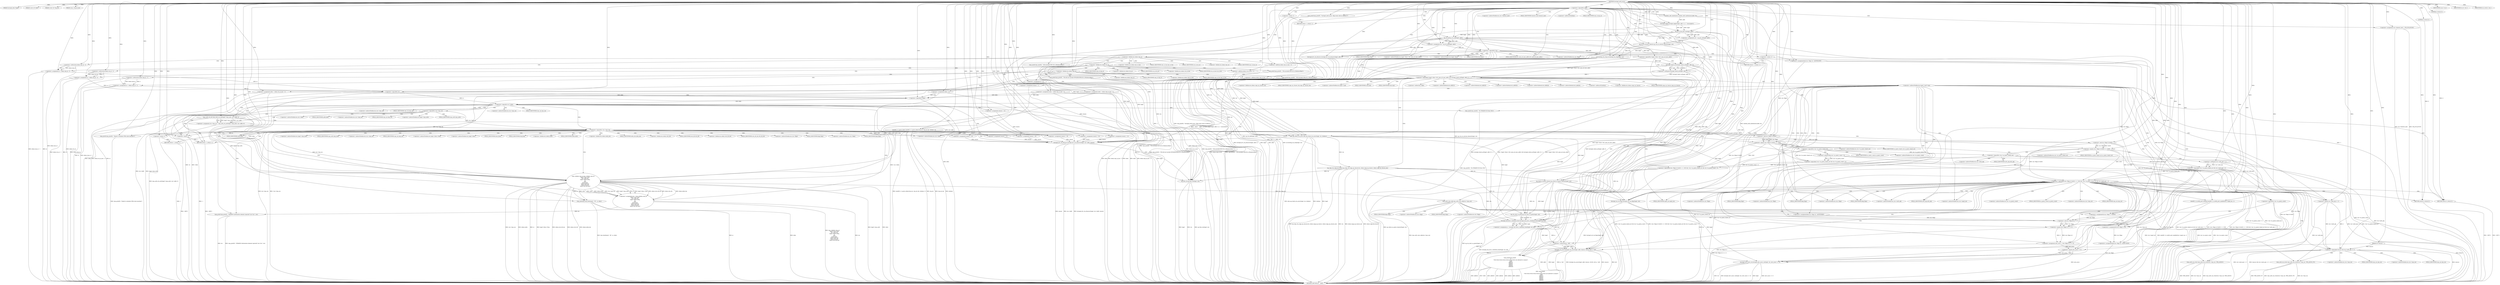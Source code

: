 digraph hostapd_notif_assoc {  
"1000110" [label = "(METHOD,hostapd_notif_assoc)" ]
"1000597" [label = "(METHOD_RETURN,int __cdecl)" ]
"1000111" [label = "(PARAM,hostapd_data *hapd)" ]
"1000112" [label = "(PARAM,const u8 *addr)" ]
"1000113" [label = "(PARAM,const u8 *req_ies)" ]
"1000114" [label = "(PARAM,size_t req_ies_len)" ]
"1000115" [label = "(PARAM,int reassoc)" ]
"1000127" [label = "(<operator>.logicalNot,!addr)" ]
"1000130" [label = "(wpa_printf,wpa_printf(2, \"hostapd_notif_assoc: Skip event with no address\"))" ]
"1000133" [label = "(RETURN,return -1;,return -1;)" ]
"1000134" [label = "(<operator>.minus,-1)" ]
"1000136" [label = "(random_add_randomness,random_add_randomness(addr, 6u))" ]
"1000139" [label = "(hostapd_logger,hostapd_logger(hapd, addr, 1u, 2, \"associated\"))" ]
"1000145" [label = "(ieee802_11_parse_elems,ieee802_11_parse_elems(req_ies, req_ies_len, &elems, 0))" ]
"1000156" [label = "(<operator>.assignment,ie = elems.wps_ie - 2)" ]
"1000158" [label = "(<operator>.subtraction,elems.wps_ie - 2)" ]
"1000163" [label = "(<operator>.assignment,ielen = elems.wps_ie_len + 2)" ]
"1000165" [label = "(<operator>.addition,elems.wps_ie_len + 2)" ]
"1000170" [label = "(wpa_printf,wpa_printf(2, \"STA included WPS IE in (Re)AssocReq\"))" ]
"1000179" [label = "(<operator>.assignment,ie = elems.rsn_ie - 2)" ]
"1000181" [label = "(<operator>.subtraction,elems.rsn_ie - 2)" ]
"1000186" [label = "(<operator>.assignment,ielen = elems.rsn_ie_len + 2)" ]
"1000188" [label = "(<operator>.addition,elems.rsn_ie_len + 2)" ]
"1000193" [label = "(wpa_printf,wpa_printf(2, \"STA included RSN IE in (Re)AssocReq\"))" ]
"1000202" [label = "(<operator>.assignment,ie = elems.wpa_ie - 2)" ]
"1000204" [label = "(<operator>.subtraction,elems.wpa_ie - 2)" ]
"1000209" [label = "(<operator>.assignment,ielen = elems.wpa_ie_len + 2)" ]
"1000211" [label = "(<operator>.addition,elems.wpa_ie_len + 2)" ]
"1000216" [label = "(wpa_printf,wpa_printf(2, \"STA included WPA IE in (Re)AssocReq\"))" ]
"1000221" [label = "(<operator>.assignment,ie = 0)" ]
"1000224" [label = "(<operator>.assignment,ielen = 0)" ]
"1000227" [label = "(wpa_printf,wpa_printf(2, \"STA did not include WPS/RSN/WPA IE in (Re)AssocReq\"))" ]
"1000230" [label = "(<operator>.assignment,sta = ap_get_sta(hapd, addr))" ]
"1000232" [label = "(ap_get_sta,ap_get_sta(hapd, addr))" ]
"1000236" [label = "(IDENTIFIER,sta,if ( sta ))" ]
"1000238" [label = "(ap_sta_no_session_timeout,ap_sta_no_session_timeout(hapd, sta))" ]
"1000241" [label = "(accounting_sta_stop,accounting_sta_stop(hapd, sta))" ]
"1000244" [label = "(<operator>.assignment,sta->timeout_next = STA_NULLFUNC)" ]
"1000251" [label = "(<operator>.assignment,sta = ap_sta_add(hapd, addr))" ]
"1000253" [label = "(ap_sta_add,ap_sta_add(hapd, addr))" ]
"1000257" [label = "(<operator>.logicalNot,!sta)" ]
"1000260" [label = "(hostapd_drv_sta_disassoc,hostapd_drv_sta_disassoc(hapd, addr, 5))" ]
"1000264" [label = "(RETURN,return -1;,return -1;)" ]
"1000265" [label = "(<operator>.minus,-1)" ]
"1000267" [label = "(<operators>.assignmentAnd,sta->flags &= 0xFFFECFFF)" ]
"1000273" [label = "(<operator>.logicalAnd,!hapd->iface->drv_max_acl_mac_addrs && hostapd_check_acl(hapd, addr, 0) != 1)" ]
"1000274" [label = "(<operator>.logicalNot,!hapd->iface->drv_max_acl_mac_addrs)" ]
"1000280" [label = "(<operator>.notEquals,hostapd_check_acl(hapd, addr, 0) != 1)" ]
"1000281" [label = "(hostapd_check_acl,hostapd_check_acl(hapd, addr, 0))" ]
"1000287" [label = "(wpa_printf,wpa_printf(\n      3,\n      \"STA %02x:%02x:%02x:%02x:%02x:%02x not allowed to connect\",\n      *addr,\n      addr[1],\n      addr[2],\n      addr[3],\n      addr[4],\n      addr[5]))" ]
"1000307" [label = "(<operator>.assignment,reason = 1)" ]
"1000311" [label = "(hostapd_drv_sta_disassoc,hostapd_drv_sta_disassoc(hapd, sta->addr, reason))" ]
"1000317" [label = "(ap_free_sta,ap_free_sta(hapd, sta))" ]
"1000320" [label = "(RETURN,return -1;,return -1;)" ]
"1000321" [label = "(<operator>.minus,-1)" ]
"1000323" [label = "(mbo_ap_check_sta_assoc,mbo_ap_check_sta_assoc(hapd, sta, &elems))" ]
"1000328" [label = "(ap_copy_sta_supp_op_classes,ap_copy_sta_supp_op_classes(sta, elems.supp_op_classes, elems.supp_op_classes_len))" ]
"1000344" [label = "(<operator>.logicalOr,!ie || !ielen)" ]
"1000345" [label = "(<operator>.logicalNot,!ie)" ]
"1000347" [label = "(<operator>.logicalNot,!ielen)" ]
"1000350" [label = "(wpa_printf,wpa_printf(2, \"No WPA/RSN IE from STA\"))" ]
"1000353" [label = "(<operator>.assignment,reason = 13)" ]
"1000358" [label = "(<operator>.logicalNot,!sta->wpa_sm)" ]
"1000362" [label = "(<operator>.assignment,sta->wpa_sm = wpa_auth_sta_init(hapd->wpa_auth, sta->addr, 0))" ]
"1000366" [label = "(wpa_auth_sta_init,wpa_auth_sta_init(hapd->wpa_auth, sta->addr, 0))" ]
"1000375" [label = "(<operator>.logicalNot,!sta->wpa_sm)" ]
"1000380" [label = "(wpa_printf,wpa_printf(5, \"Failed to initialize WPA state machine\"))" ]
"1000383" [label = "(RETURN,return -1;,return -1;)" ]
"1000384" [label = "(<operator>.minus,-1)" ]
"1000386" [label = "(<operator>.assignment,res = wpa_validate_wpa_ie(\n            hapd->wpa_auth,\n            sta->wpa_sm,\n            hapd->iface->freq,\n            ie,\n            ielen,\n            elems.mdie,\n            elems.mdie_len,\n            elems.owe_dh,\n            elems.owe_dh_len))" ]
"1000388" [label = "(wpa_validate_wpa_ie,wpa_validate_wpa_ie(\n            hapd->wpa_auth,\n            sta->wpa_sm,\n            hapd->iface->freq,\n            ie,\n            ielen,\n            elems.mdie,\n            elems.mdie_len,\n            elems.owe_dh,\n            elems.owe_dh_len))" ]
"1000415" [label = "(IDENTIFIER,res,if ( res ))" ]
"1000417" [label = "(wpa_printf,wpa_printf(2, \"WPA/RSN information element rejected? (res %u)\", res))" ]
"1000421" [label = "(wpa_hexdump,wpa_hexdump(2, \"IE\", ie, ielen))" ]
"1000427" [label = "(IDENTIFIER,res,switch ( res ))" ]
"1000430" [label = "(<operator>.assignment,reason = 18)" ]
"1000435" [label = "(<operator>.assignment,reason = 19)" ]
"1000440" [label = "(<operator>.assignment,reason = 20)" ]
"1000445" [label = "(<operator>.assignment,reason = 13)" ]
"1000450" [label = "(<operator>.assignment,reason = 24)" ]
"1000455" [label = "(<operator>.assignment,reason = 13)" ]
"1000461" [label = "(<operator>.logicalAnd,(sta->flags & 0x402) == 1026 && !sta->sa_query_timed_out && sta->sa_query_count > 0)" ]
"1000462" [label = "(<operator>.equals,(sta->flags & 0x402) == 1026)" ]
"1000463" [label = "(<operator>.and,sta->flags & 0x402)" ]
"1000469" [label = "(<operator>.logicalAnd,!sta->sa_query_timed_out && sta->sa_query_count > 0)" ]
"1000470" [label = "(<operator>.logicalNot,!sta->sa_query_timed_out)" ]
"1000474" [label = "(<operator>.greaterThan,sta->sa_query_count > 0)" ]
"1000479" [label = "(ap_check_sa_query_timeout,ap_check_sa_query_timeout(hapd, sta))" ]
"1000483" [label = "(<operator>.logicalAnd,(sta->flags & 0x402) == 1026 && !sta->sa_query_timed_out && sta->auth_alg != 2)" ]
"1000484" [label = "(<operator>.equals,(sta->flags & 0x402) == 1026)" ]
"1000485" [label = "(<operator>.and,sta->flags & 0x402)" ]
"1000491" [label = "(<operator>.logicalAnd,!sta->sa_query_timed_out && sta->auth_alg != 2)" ]
"1000492" [label = "(<operator>.logicalNot,!sta->sa_query_timed_out)" ]
"1000496" [label = "(<operator>.notEquals,sta->auth_alg != 2)" ]
"1000503" [label = "(<operator>.logicalNot,!sta->sa_query_count)" ]
"1000507" [label = "(ap_sta_start_sa_query,ap_sta_start_sa_query(hapd, sta))" ]
"1000510" [label = "(<operator>.assignment,p = hostapd_eid_assoc_comeback_time(hapd, sta, buf))" ]
"1000512" [label = "(hostapd_eid_assoc_comeback_time,hostapd_eid_assoc_comeback_time(hapd, sta, buf))" ]
"1000516" [label = "(hostapd_sta_assoc,hostapd_sta_assoc(hapd, addr, reassoc, 0x1Eu, buf, p - buf))" ]
"1000522" [label = "(<operator>.subtraction,p - buf)" ]
"1000525" [label = "(RETURN,return 0;,return 0;)" ]
"1000526" [label = "(LITERAL,0,return 0;)" ]
"1000528" [label = "(wpa_auth_uses_mfp,wpa_auth_uses_mfp(sta->wpa_sm))" ]
"1000532" [label = "(<operators>.assignmentOr,sta->flags |= 0x400u)" ]
"1000538" [label = "(<operators>.assignmentAnd,sta->flags &= 0xFFFFFBFF)" ]
"1000543" [label = "(<operator>.assignment,new_assoc = (sta->flags & 2) == 0)" ]
"1000545" [label = "(<operator>.equals,(sta->flags & 2) == 0)" ]
"1000546" [label = "(<operator>.and,sta->flags & 2)" ]
"1000552" [label = "(<operators>.assignmentOr,sta->flags |= 3u)" ]
"1000557" [label = "(<operators>.assignmentAnd,sta->flags &= 0xFFF7FFFF)" ]
"1000562" [label = "(hostapd_set_sta_flags,hostapd_set_sta_flags(hapd, sta))" ]
"1000566" [label = "(<operator>.logicalAnd,reassoc && sta->auth_alg == 2)" ]
"1000568" [label = "(<operator>.equals,sta->auth_alg == 2)" ]
"1000573" [label = "(wpa_auth_sm_event,wpa_auth_sm_event(sta->wpa_sm, WPA_ASSOC_FT))" ]
"1000579" [label = "(wpa_auth_sm_event,wpa_auth_sm_event(sta->wpa_sm, WPA_ASSOC))" ]
"1000584" [label = "(hostapd_new_assoc_sta,hostapd_new_assoc_sta(hapd, sta, new_assoc == 0))" ]
"1000587" [label = "(<operator>.equals,new_assoc == 0)" ]
"1000590" [label = "(ieee802_1x_notify_port_enabled,ieee802_1x_notify_port_enabled(sta->eapol_sm, 1))" ]
"1000595" [label = "(RETURN,return 0;,return 0;)" ]
"1000596" [label = "(LITERAL,0,return 0;)" ]
"1000148" [label = "(<operator>.addressOf,&elems)" ]
"1000152" [label = "(<operator>.fieldAccess,elems.wps_ie)" ]
"1000154" [label = "(FIELD_IDENTIFIER,wps_ie,wps_ie)" ]
"1000159" [label = "(<operator>.fieldAccess,elems.wps_ie)" ]
"1000161" [label = "(FIELD_IDENTIFIER,wps_ie,wps_ie)" ]
"1000166" [label = "(<operator>.fieldAccess,elems.wps_ie_len)" ]
"1000168" [label = "(FIELD_IDENTIFIER,wps_ie_len,wps_ie_len)" ]
"1000175" [label = "(<operator>.fieldAccess,elems.rsn_ie)" ]
"1000177" [label = "(FIELD_IDENTIFIER,rsn_ie,rsn_ie)" ]
"1000182" [label = "(<operator>.fieldAccess,elems.rsn_ie)" ]
"1000184" [label = "(FIELD_IDENTIFIER,rsn_ie,rsn_ie)" ]
"1000189" [label = "(<operator>.fieldAccess,elems.rsn_ie_len)" ]
"1000191" [label = "(FIELD_IDENTIFIER,rsn_ie_len,rsn_ie_len)" ]
"1000198" [label = "(<operator>.fieldAccess,elems.wpa_ie)" ]
"1000200" [label = "(FIELD_IDENTIFIER,wpa_ie,wpa_ie)" ]
"1000205" [label = "(<operator>.fieldAccess,elems.wpa_ie)" ]
"1000207" [label = "(FIELD_IDENTIFIER,wpa_ie,wpa_ie)" ]
"1000212" [label = "(<operator>.fieldAccess,elems.wpa_ie_len)" ]
"1000214" [label = "(FIELD_IDENTIFIER,wpa_ie_len,wpa_ie_len)" ]
"1000245" [label = "(<operator>.indirectFieldAccess,sta->timeout_next)" ]
"1000247" [label = "(FIELD_IDENTIFIER,timeout_next,timeout_next)" ]
"1000268" [label = "(<operator>.indirectFieldAccess,sta->flags)" ]
"1000270" [label = "(FIELD_IDENTIFIER,flags,flags)" ]
"1000275" [label = "(<operator>.indirectFieldAccess,hapd->iface->drv_max_acl_mac_addrs)" ]
"1000276" [label = "(<operator>.indirectFieldAccess,hapd->iface)" ]
"1000278" [label = "(FIELD_IDENTIFIER,iface,iface)" ]
"1000279" [label = "(FIELD_IDENTIFIER,drv_max_acl_mac_addrs,drv_max_acl_mac_addrs)" ]
"1000290" [label = "(<operator>.indirection,*addr)" ]
"1000292" [label = "(<operator>.indirectIndexAccess,addr[1])" ]
"1000295" [label = "(<operator>.indirectIndexAccess,addr[2])" ]
"1000298" [label = "(<operator>.indirectIndexAccess,addr[3])" ]
"1000301" [label = "(<operator>.indirectIndexAccess,addr[4])" ]
"1000304" [label = "(<operator>.indirectIndexAccess,addr[5])" ]
"1000313" [label = "(<operator>.indirectFieldAccess,sta->addr)" ]
"1000315" [label = "(FIELD_IDENTIFIER,addr,addr)" ]
"1000326" [label = "(<operator>.addressOf,&elems)" ]
"1000330" [label = "(<operator>.fieldAccess,elems.supp_op_classes)" ]
"1000332" [label = "(FIELD_IDENTIFIER,supp_op_classes,supp_op_classes)" ]
"1000333" [label = "(<operator>.fieldAccess,elems.supp_op_classes_len)" ]
"1000335" [label = "(FIELD_IDENTIFIER,supp_op_classes_len,supp_op_classes_len)" ]
"1000337" [label = "(<operator>.indirectFieldAccess,hapd->conf->wpa)" ]
"1000338" [label = "(<operator>.indirectFieldAccess,hapd->conf)" ]
"1000340" [label = "(FIELD_IDENTIFIER,conf,conf)" ]
"1000341" [label = "(FIELD_IDENTIFIER,wpa,wpa)" ]
"1000359" [label = "(<operator>.indirectFieldAccess,sta->wpa_sm)" ]
"1000361" [label = "(FIELD_IDENTIFIER,wpa_sm,wpa_sm)" ]
"1000363" [label = "(<operator>.indirectFieldAccess,sta->wpa_sm)" ]
"1000365" [label = "(FIELD_IDENTIFIER,wpa_sm,wpa_sm)" ]
"1000367" [label = "(<operator>.indirectFieldAccess,hapd->wpa_auth)" ]
"1000369" [label = "(FIELD_IDENTIFIER,wpa_auth,wpa_auth)" ]
"1000370" [label = "(<operator>.indirectFieldAccess,sta->addr)" ]
"1000372" [label = "(FIELD_IDENTIFIER,addr,addr)" ]
"1000376" [label = "(<operator>.indirectFieldAccess,sta->wpa_sm)" ]
"1000378" [label = "(FIELD_IDENTIFIER,wpa_sm,wpa_sm)" ]
"1000389" [label = "(<operator>.indirectFieldAccess,hapd->wpa_auth)" ]
"1000391" [label = "(FIELD_IDENTIFIER,wpa_auth,wpa_auth)" ]
"1000392" [label = "(<operator>.indirectFieldAccess,sta->wpa_sm)" ]
"1000394" [label = "(FIELD_IDENTIFIER,wpa_sm,wpa_sm)" ]
"1000395" [label = "(<operator>.indirectFieldAccess,hapd->iface->freq)" ]
"1000396" [label = "(<operator>.indirectFieldAccess,hapd->iface)" ]
"1000398" [label = "(FIELD_IDENTIFIER,iface,iface)" ]
"1000399" [label = "(FIELD_IDENTIFIER,freq,freq)" ]
"1000402" [label = "(<operator>.fieldAccess,elems.mdie)" ]
"1000404" [label = "(FIELD_IDENTIFIER,mdie,mdie)" ]
"1000405" [label = "(<operator>.fieldAccess,elems.mdie_len)" ]
"1000407" [label = "(FIELD_IDENTIFIER,mdie_len,mdie_len)" ]
"1000408" [label = "(<operator>.fieldAccess,elems.owe_dh)" ]
"1000410" [label = "(FIELD_IDENTIFIER,owe_dh,owe_dh)" ]
"1000411" [label = "(<operator>.fieldAccess,elems.owe_dh_len)" ]
"1000413" [label = "(FIELD_IDENTIFIER,owe_dh_len,owe_dh_len)" ]
"1000464" [label = "(<operator>.indirectFieldAccess,sta->flags)" ]
"1000466" [label = "(FIELD_IDENTIFIER,flags,flags)" ]
"1000471" [label = "(<operator>.indirectFieldAccess,sta->sa_query_timed_out)" ]
"1000473" [label = "(FIELD_IDENTIFIER,sa_query_timed_out,sa_query_timed_out)" ]
"1000475" [label = "(<operator>.indirectFieldAccess,sta->sa_query_count)" ]
"1000477" [label = "(FIELD_IDENTIFIER,sa_query_count,sa_query_count)" ]
"1000486" [label = "(<operator>.indirectFieldAccess,sta->flags)" ]
"1000488" [label = "(FIELD_IDENTIFIER,flags,flags)" ]
"1000493" [label = "(<operator>.indirectFieldAccess,sta->sa_query_timed_out)" ]
"1000495" [label = "(FIELD_IDENTIFIER,sa_query_timed_out,sa_query_timed_out)" ]
"1000497" [label = "(<operator>.indirectFieldAccess,sta->auth_alg)" ]
"1000499" [label = "(FIELD_IDENTIFIER,auth_alg,auth_alg)" ]
"1000504" [label = "(<operator>.indirectFieldAccess,sta->sa_query_count)" ]
"1000506" [label = "(FIELD_IDENTIFIER,sa_query_count,sa_query_count)" ]
"1000529" [label = "(<operator>.indirectFieldAccess,sta->wpa_sm)" ]
"1000531" [label = "(FIELD_IDENTIFIER,wpa_sm,wpa_sm)" ]
"1000533" [label = "(<operator>.indirectFieldAccess,sta->flags)" ]
"1000535" [label = "(FIELD_IDENTIFIER,flags,flags)" ]
"1000539" [label = "(<operator>.indirectFieldAccess,sta->flags)" ]
"1000541" [label = "(FIELD_IDENTIFIER,flags,flags)" ]
"1000547" [label = "(<operator>.indirectFieldAccess,sta->flags)" ]
"1000549" [label = "(FIELD_IDENTIFIER,flags,flags)" ]
"1000553" [label = "(<operator>.indirectFieldAccess,sta->flags)" ]
"1000555" [label = "(FIELD_IDENTIFIER,flags,flags)" ]
"1000558" [label = "(<operator>.indirectFieldAccess,sta->flags)" ]
"1000560" [label = "(FIELD_IDENTIFIER,flags,flags)" ]
"1000569" [label = "(<operator>.indirectFieldAccess,sta->auth_alg)" ]
"1000571" [label = "(FIELD_IDENTIFIER,auth_alg,auth_alg)" ]
"1000574" [label = "(<operator>.indirectFieldAccess,sta->wpa_sm)" ]
"1000576" [label = "(FIELD_IDENTIFIER,wpa_sm,wpa_sm)" ]
"1000580" [label = "(<operator>.indirectFieldAccess,sta->wpa_sm)" ]
"1000582" [label = "(FIELD_IDENTIFIER,wpa_sm,wpa_sm)" ]
"1000591" [label = "(<operator>.indirectFieldAccess,sta->eapol_sm)" ]
"1000593" [label = "(FIELD_IDENTIFIER,eapol_sm,eapol_sm)" ]
  "1000211" -> "1000597"  [ label = "DDG: elems.wpa_ie_len"] 
  "1000260" -> "1000597"  [ label = "DDG: hostapd_drv_sta_disassoc(hapd, addr, 5)"] 
  "1000179" -> "1000597"  [ label = "DDG: elems.rsn_ie - 2"] 
  "1000163" -> "1000597"  [ label = "DDG: ielen"] 
  "1000136" -> "1000597"  [ label = "DDG: random_add_randomness(addr, 6u)"] 
  "1000461" -> "1000597"  [ label = "DDG: !sta->sa_query_timed_out && sta->sa_query_count > 0"] 
  "1000421" -> "1000597"  [ label = "DDG: ie"] 
  "1000516" -> "1000597"  [ label = "DDG: addr"] 
  "1000287" -> "1000597"  [ label = "DDG: addr[2]"] 
  "1000347" -> "1000597"  [ label = "DDG: ielen"] 
  "1000127" -> "1000597"  [ label = "DDG: addr"] 
  "1000204" -> "1000597"  [ label = "DDG: elems.wpa_ie"] 
  "1000566" -> "1000597"  [ label = "DDG: reassoc"] 
  "1000388" -> "1000597"  [ label = "DDG: hapd->wpa_auth"] 
  "1000311" -> "1000597"  [ label = "DDG: reason"] 
  "1000584" -> "1000597"  [ label = "DDG: hostapd_new_assoc_sta(hapd, sta, new_assoc == 0)"] 
  "1000202" -> "1000597"  [ label = "DDG: ie"] 
  "1000139" -> "1000597"  [ label = "DDG: hostapd_logger(hapd, addr, 1u, 2, \"associated\")"] 
  "1000491" -> "1000597"  [ label = "DDG: sta->auth_alg != 2"] 
  "1000127" -> "1000597"  [ label = "DDG: !addr"] 
  "1000188" -> "1000597"  [ label = "DDG: elems.rsn_ie_len"] 
  "1000510" -> "1000597"  [ label = "DDG: hostapd_eid_assoc_comeback_time(hapd, sta, buf)"] 
  "1000165" -> "1000597"  [ label = "DDG: elems.wps_ie_len"] 
  "1000417" -> "1000597"  [ label = "DDG: res"] 
  "1000344" -> "1000597"  [ label = "DDG: !ie || !ielen"] 
  "1000328" -> "1000597"  [ label = "DDG: elems.supp_op_classes"] 
  "1000317" -> "1000597"  [ label = "DDG: sta"] 
  "1000321" -> "1000597"  [ label = "DDG: -1"] 
  "1000485" -> "1000597"  [ label = "DDG: sta->flags"] 
  "1000265" -> "1000597"  [ label = "DDG: -1"] 
  "1000516" -> "1000597"  [ label = "DDG: hapd"] 
  "1000257" -> "1000597"  [ label = "DDG: sta"] 
  "1000417" -> "1000597"  [ label = "DDG: wpa_printf(2, \"WPA/RSN information element rejected? (res %u)\", res)"] 
  "1000156" -> "1000597"  [ label = "DDG: ie"] 
  "1000311" -> "1000597"  [ label = "DDG: sta->addr"] 
  "1000209" -> "1000597"  [ label = "DDG: elems.wpa_ie_len + 2"] 
  "1000323" -> "1000597"  [ label = "DDG: mbo_ap_check_sta_assoc(hapd, sta, &elems)"] 
  "1000512" -> "1000597"  [ label = "DDG: sta"] 
  "1000388" -> "1000597"  [ label = "DDG: ielen"] 
  "1000388" -> "1000597"  [ label = "DDG: sta->wpa_sm"] 
  "1000573" -> "1000597"  [ label = "DDG: WPA_ASSOC_FT"] 
  "1000380" -> "1000597"  [ label = "DDG: wpa_printf(5, \"Failed to initialize WPA state machine\")"] 
  "1000232" -> "1000597"  [ label = "DDG: addr"] 
  "1000579" -> "1000597"  [ label = "DDG: wpa_auth_sm_event(sta->wpa_sm, WPA_ASSOC)"] 
  "1000573" -> "1000597"  [ label = "DDG: wpa_auth_sm_event(sta->wpa_sm, WPA_ASSOC_FT)"] 
  "1000287" -> "1000597"  [ label = "DDG: *addr"] 
  "1000483" -> "1000597"  [ label = "DDG: (sta->flags & 0x402) == 1026 && !sta->sa_query_timed_out && sta->auth_alg != 2"] 
  "1000281" -> "1000597"  [ label = "DDG: addr"] 
  "1000287" -> "1000597"  [ label = "DDG: addr[3]"] 
  "1000130" -> "1000597"  [ label = "DDG: wpa_printf(2, \"hostapd_notif_assoc: Skip event with no address\")"] 
  "1000375" -> "1000597"  [ label = "DDG: sta->wpa_sm"] 
  "1000545" -> "1000597"  [ label = "DDG: sta->flags & 2"] 
  "1000384" -> "1000597"  [ label = "DDG: -1"] 
  "1000273" -> "1000597"  [ label = "DDG: !hapd->iface->drv_max_acl_mac_addrs"] 
  "1000134" -> "1000597"  [ label = "DDG: -1"] 
  "1000287" -> "1000597"  [ label = "DDG: addr[4]"] 
  "1000366" -> "1000597"  [ label = "DDG: sta->addr"] 
  "1000388" -> "1000597"  [ label = "DDG: elems.mdie"] 
  "1000227" -> "1000597"  [ label = "DDG: wpa_printf(2, \"STA did not include WPS/RSN/WPA IE in (Re)AssocReq\")"] 
  "1000388" -> "1000597"  [ label = "DDG: ie"] 
  "1000587" -> "1000597"  [ label = "DDG: new_assoc"] 
  "1000241" -> "1000597"  [ label = "DDG: accounting_sta_stop(hapd, sta)"] 
  "1000267" -> "1000597"  [ label = "DDG: sta->flags"] 
  "1000386" -> "1000597"  [ label = "DDG: res"] 
  "1000557" -> "1000597"  [ label = "DDG: sta->flags"] 
  "1000287" -> "1000597"  [ label = "DDG: addr[1]"] 
  "1000522" -> "1000597"  [ label = "DDG: p"] 
  "1000179" -> "1000597"  [ label = "DDG: ie"] 
  "1000344" -> "1000597"  [ label = "DDG: !ie"] 
  "1000181" -> "1000597"  [ label = "DDG: elems.rsn_ie"] 
  "1000145" -> "1000597"  [ label = "DDG: req_ies_len"] 
  "1000202" -> "1000597"  [ label = "DDG: elems.wpa_ie - 2"] 
  "1000145" -> "1000597"  [ label = "DDG: &elems"] 
  "1000251" -> "1000597"  [ label = "DDG: ap_sta_add(hapd, addr)"] 
  "1000156" -> "1000597"  [ label = "DDG: elems.wps_ie - 2"] 
  "1000516" -> "1000597"  [ label = "DDG: p - buf"] 
  "1000528" -> "1000597"  [ label = "DDG: wpa_auth_uses_mfp(sta->wpa_sm)"] 
  "1000474" -> "1000597"  [ label = "DDG: sta->sa_query_count"] 
  "1000115" -> "1000597"  [ label = "DDG: reassoc"] 
  "1000350" -> "1000597"  [ label = "DDG: wpa_printf(2, \"No WPA/RSN IE from STA\")"] 
  "1000345" -> "1000597"  [ label = "DDG: ie"] 
  "1000562" -> "1000597"  [ label = "DDG: hostapd_set_sta_flags(hapd, sta)"] 
  "1000366" -> "1000597"  [ label = "DDG: hapd->wpa_auth"] 
  "1000590" -> "1000597"  [ label = "DDG: sta->eapol_sm"] 
  "1000287" -> "1000597"  [ label = "DDG: addr[5]"] 
  "1000158" -> "1000597"  [ label = "DDG: elems.wps_ie"] 
  "1000230" -> "1000597"  [ label = "DDG: ap_get_sta(hapd, addr)"] 
  "1000253" -> "1000597"  [ label = "DDG: addr"] 
  "1000388" -> "1000597"  [ label = "DDG: hapd->iface->freq"] 
  "1000469" -> "1000597"  [ label = "DDG: !sta->sa_query_timed_out"] 
  "1000221" -> "1000597"  [ label = "DDG: ie"] 
  "1000584" -> "1000597"  [ label = "DDG: hapd"] 
  "1000516" -> "1000597"  [ label = "DDG: hostapd_sta_assoc(hapd, addr, reassoc, 0x1Eu, buf, p - buf)"] 
  "1000579" -> "1000597"  [ label = "DDG: WPA_ASSOC"] 
  "1000193" -> "1000597"  [ label = "DDG: wpa_printf(2, \"STA included RSN IE in (Re)AssocReq\")"] 
  "1000274" -> "1000597"  [ label = "DDG: hapd->iface->drv_max_acl_mac_addrs"] 
  "1000421" -> "1000597"  [ label = "DDG: ielen"] 
  "1000260" -> "1000597"  [ label = "DDG: hapd"] 
  "1000244" -> "1000597"  [ label = "DDG: STA_NULLFUNC"] 
  "1000224" -> "1000597"  [ label = "DDG: ielen"] 
  "1000170" -> "1000597"  [ label = "DDG: wpa_printf(2, \"STA included WPS IE in (Re)AssocReq\")"] 
  "1000362" -> "1000597"  [ label = "DDG: wpa_auth_sta_init(hapd->wpa_auth, sta->addr, 0)"] 
  "1000491" -> "1000597"  [ label = "DDG: !sta->sa_query_timed_out"] 
  "1000311" -> "1000597"  [ label = "DDG: hostapd_drv_sta_disassoc(hapd, sta->addr, reason)"] 
  "1000287" -> "1000597"  [ label = "DDG: wpa_printf(\n      3,\n      \"STA %02x:%02x:%02x:%02x:%02x:%02x not allowed to connect\",\n      *addr,\n      addr[1],\n      addr[2],\n      addr[3],\n      addr[4],\n      addr[5])"] 
  "1000388" -> "1000597"  [ label = "DDG: elems.owe_dh_len"] 
  "1000503" -> "1000597"  [ label = "DDG: !sta->sa_query_count"] 
  "1000317" -> "1000597"  [ label = "DDG: ap_free_sta(hapd, sta)"] 
  "1000257" -> "1000597"  [ label = "DDG: !sta"] 
  "1000388" -> "1000597"  [ label = "DDG: elems.owe_dh"] 
  "1000584" -> "1000597"  [ label = "DDG: new_assoc == 0"] 
  "1000186" -> "1000597"  [ label = "DDG: elems.rsn_ie_len + 2"] 
  "1000280" -> "1000597"  [ label = "DDG: hostapd_check_acl(hapd, addr, 0)"] 
  "1000573" -> "1000597"  [ label = "DDG: sta->wpa_sm"] 
  "1000386" -> "1000597"  [ label = "DDG: wpa_validate_wpa_ie(\n            hapd->wpa_auth,\n            sta->wpa_sm,\n            hapd->iface->freq,\n            ie,\n            ielen,\n            elems.mdie,\n            elems.mdie_len,\n            elems.owe_dh,\n            elems.owe_dh_len)"] 
  "1000516" -> "1000597"  [ label = "DDG: reassoc"] 
  "1000479" -> "1000597"  [ label = "DDG: ap_check_sa_query_timeout(hapd, sta)"] 
  "1000483" -> "1000597"  [ label = "DDG: !sta->sa_query_timed_out && sta->auth_alg != 2"] 
  "1000507" -> "1000597"  [ label = "DDG: ap_sta_start_sa_query(hapd, sta)"] 
  "1000503" -> "1000597"  [ label = "DDG: sta->sa_query_count"] 
  "1000568" -> "1000597"  [ label = "DDG: sta->auth_alg"] 
  "1000328" -> "1000597"  [ label = "DDG: ap_copy_sta_supp_op_classes(sta, elems.supp_op_classes, elems.supp_op_classes_len)"] 
  "1000566" -> "1000597"  [ label = "DDG: sta->auth_alg == 2"] 
  "1000273" -> "1000597"  [ label = "DDG: hostapd_check_acl(hapd, addr, 0) != 1"] 
  "1000566" -> "1000597"  [ label = "DDG: reassoc && sta->auth_alg == 2"] 
  "1000186" -> "1000597"  [ label = "DDG: ielen"] 
  "1000584" -> "1000597"  [ label = "DDG: sta"] 
  "1000328" -> "1000597"  [ label = "DDG: sta"] 
  "1000273" -> "1000597"  [ label = "DDG: !hapd->iface->drv_max_acl_mac_addrs && hostapd_check_acl(hapd, addr, 0) != 1"] 
  "1000483" -> "1000597"  [ label = "DDG: (sta->flags & 0x402) == 1026"] 
  "1000492" -> "1000597"  [ label = "DDG: sta->sa_query_timed_out"] 
  "1000590" -> "1000597"  [ label = "DDG: ieee802_1x_notify_port_enabled(sta->eapol_sm, 1)"] 
  "1000375" -> "1000597"  [ label = "DDG: !sta->wpa_sm"] 
  "1000344" -> "1000597"  [ label = "DDG: !ielen"] 
  "1000145" -> "1000597"  [ label = "DDG: ieee802_11_parse_elems(req_ies, req_ies_len, &elems, 0)"] 
  "1000216" -> "1000597"  [ label = "DDG: wpa_printf(2, \"STA included WPA IE in (Re)AssocReq\")"] 
  "1000209" -> "1000597"  [ label = "DDG: ielen"] 
  "1000238" -> "1000597"  [ label = "DDG: ap_sta_no_session_timeout(hapd, sta)"] 
  "1000543" -> "1000597"  [ label = "DDG: (sta->flags & 2) == 0"] 
  "1000388" -> "1000597"  [ label = "DDG: elems.mdie_len"] 
  "1000421" -> "1000597"  [ label = "DDG: wpa_hexdump(2, \"IE\", ie, ielen)"] 
  "1000579" -> "1000597"  [ label = "DDG: sta->wpa_sm"] 
  "1000496" -> "1000597"  [ label = "DDG: sta->auth_alg"] 
  "1000516" -> "1000597"  [ label = "DDG: buf"] 
  "1000317" -> "1000597"  [ label = "DDG: hapd"] 
  "1000469" -> "1000597"  [ label = "DDG: sta->sa_query_count > 0"] 
  "1000260" -> "1000597"  [ label = "DDG: addr"] 
  "1000461" -> "1000597"  [ label = "DDG: (sta->flags & 0x402) == 1026 && !sta->sa_query_timed_out && sta->sa_query_count > 0"] 
  "1000323" -> "1000597"  [ label = "DDG: &elems"] 
  "1000484" -> "1000597"  [ label = "DDG: sta->flags & 0x402"] 
  "1000145" -> "1000597"  [ label = "DDG: req_ies"] 
  "1000323" -> "1000597"  [ label = "DDG: hapd"] 
  "1000244" -> "1000597"  [ label = "DDG: sta->timeout_next"] 
  "1000470" -> "1000597"  [ label = "DDG: sta->sa_query_timed_out"] 
  "1000163" -> "1000597"  [ label = "DDG: elems.wps_ie_len + 2"] 
  "1000328" -> "1000597"  [ label = "DDG: elems.supp_op_classes_len"] 
  "1000320" -> "1000597"  [ label = "DDG: <RET>"] 
  "1000595" -> "1000597"  [ label = "DDG: <RET>"] 
  "1000133" -> "1000597"  [ label = "DDG: <RET>"] 
  "1000383" -> "1000597"  [ label = "DDG: <RET>"] 
  "1000525" -> "1000597"  [ label = "DDG: <RET>"] 
  "1000264" -> "1000597"  [ label = "DDG: <RET>"] 
  "1000110" -> "1000111"  [ label = "DDG: "] 
  "1000110" -> "1000112"  [ label = "DDG: "] 
  "1000110" -> "1000113"  [ label = "DDG: "] 
  "1000110" -> "1000114"  [ label = "DDG: "] 
  "1000110" -> "1000115"  [ label = "DDG: "] 
  "1000110" -> "1000127"  [ label = "DDG: "] 
  "1000110" -> "1000130"  [ label = "DDG: "] 
  "1000134" -> "1000133"  [ label = "DDG: -1"] 
  "1000110" -> "1000134"  [ label = "DDG: "] 
  "1000127" -> "1000136"  [ label = "DDG: addr"] 
  "1000110" -> "1000136"  [ label = "DDG: "] 
  "1000110" -> "1000139"  [ label = "DDG: "] 
  "1000136" -> "1000139"  [ label = "DDG: addr"] 
  "1000110" -> "1000145"  [ label = "DDG: "] 
  "1000158" -> "1000156"  [ label = "DDG: elems.wps_ie"] 
  "1000158" -> "1000156"  [ label = "DDG: 2"] 
  "1000110" -> "1000156"  [ label = "DDG: "] 
  "1000110" -> "1000158"  [ label = "DDG: "] 
  "1000110" -> "1000163"  [ label = "DDG: "] 
  "1000110" -> "1000165"  [ label = "DDG: "] 
  "1000110" -> "1000170"  [ label = "DDG: "] 
  "1000181" -> "1000179"  [ label = "DDG: elems.rsn_ie"] 
  "1000181" -> "1000179"  [ label = "DDG: 2"] 
  "1000110" -> "1000179"  [ label = "DDG: "] 
  "1000110" -> "1000181"  [ label = "DDG: "] 
  "1000110" -> "1000186"  [ label = "DDG: "] 
  "1000110" -> "1000188"  [ label = "DDG: "] 
  "1000110" -> "1000193"  [ label = "DDG: "] 
  "1000204" -> "1000202"  [ label = "DDG: elems.wpa_ie"] 
  "1000204" -> "1000202"  [ label = "DDG: 2"] 
  "1000110" -> "1000202"  [ label = "DDG: "] 
  "1000110" -> "1000204"  [ label = "DDG: "] 
  "1000110" -> "1000209"  [ label = "DDG: "] 
  "1000110" -> "1000211"  [ label = "DDG: "] 
  "1000110" -> "1000216"  [ label = "DDG: "] 
  "1000110" -> "1000221"  [ label = "DDG: "] 
  "1000110" -> "1000224"  [ label = "DDG: "] 
  "1000110" -> "1000227"  [ label = "DDG: "] 
  "1000232" -> "1000230"  [ label = "DDG: hapd"] 
  "1000232" -> "1000230"  [ label = "DDG: addr"] 
  "1000110" -> "1000230"  [ label = "DDG: "] 
  "1000139" -> "1000232"  [ label = "DDG: hapd"] 
  "1000110" -> "1000232"  [ label = "DDG: "] 
  "1000139" -> "1000232"  [ label = "DDG: addr"] 
  "1000110" -> "1000236"  [ label = "DDG: "] 
  "1000232" -> "1000238"  [ label = "DDG: hapd"] 
  "1000110" -> "1000238"  [ label = "DDG: "] 
  "1000230" -> "1000238"  [ label = "DDG: sta"] 
  "1000238" -> "1000241"  [ label = "DDG: hapd"] 
  "1000110" -> "1000241"  [ label = "DDG: "] 
  "1000238" -> "1000241"  [ label = "DDG: sta"] 
  "1000110" -> "1000244"  [ label = "DDG: "] 
  "1000253" -> "1000251"  [ label = "DDG: hapd"] 
  "1000253" -> "1000251"  [ label = "DDG: addr"] 
  "1000110" -> "1000251"  [ label = "DDG: "] 
  "1000232" -> "1000253"  [ label = "DDG: hapd"] 
  "1000110" -> "1000253"  [ label = "DDG: "] 
  "1000232" -> "1000253"  [ label = "DDG: addr"] 
  "1000251" -> "1000257"  [ label = "DDG: sta"] 
  "1000110" -> "1000257"  [ label = "DDG: "] 
  "1000253" -> "1000260"  [ label = "DDG: hapd"] 
  "1000110" -> "1000260"  [ label = "DDG: "] 
  "1000253" -> "1000260"  [ label = "DDG: addr"] 
  "1000265" -> "1000264"  [ label = "DDG: -1"] 
  "1000110" -> "1000265"  [ label = "DDG: "] 
  "1000110" -> "1000267"  [ label = "DDG: "] 
  "1000274" -> "1000273"  [ label = "DDG: hapd->iface->drv_max_acl_mac_addrs"] 
  "1000280" -> "1000273"  [ label = "DDG: hostapd_check_acl(hapd, addr, 0)"] 
  "1000280" -> "1000273"  [ label = "DDG: 1"] 
  "1000281" -> "1000280"  [ label = "DDG: hapd"] 
  "1000281" -> "1000280"  [ label = "DDG: addr"] 
  "1000281" -> "1000280"  [ label = "DDG: 0"] 
  "1000241" -> "1000281"  [ label = "DDG: hapd"] 
  "1000253" -> "1000281"  [ label = "DDG: hapd"] 
  "1000110" -> "1000281"  [ label = "DDG: "] 
  "1000232" -> "1000281"  [ label = "DDG: addr"] 
  "1000253" -> "1000281"  [ label = "DDG: addr"] 
  "1000110" -> "1000280"  [ label = "DDG: "] 
  "1000110" -> "1000287"  [ label = "DDG: "] 
  "1000232" -> "1000287"  [ label = "DDG: addr"] 
  "1000281" -> "1000287"  [ label = "DDG: addr"] 
  "1000253" -> "1000287"  [ label = "DDG: addr"] 
  "1000110" -> "1000307"  [ label = "DDG: "] 
  "1000281" -> "1000311"  [ label = "DDG: hapd"] 
  "1000241" -> "1000311"  [ label = "DDG: hapd"] 
  "1000253" -> "1000311"  [ label = "DDG: hapd"] 
  "1000323" -> "1000311"  [ label = "DDG: hapd"] 
  "1000110" -> "1000311"  [ label = "DDG: "] 
  "1000366" -> "1000311"  [ label = "DDG: sta->addr"] 
  "1000435" -> "1000311"  [ label = "DDG: reason"] 
  "1000450" -> "1000311"  [ label = "DDG: reason"] 
  "1000353" -> "1000311"  [ label = "DDG: reason"] 
  "1000455" -> "1000311"  [ label = "DDG: reason"] 
  "1000307" -> "1000311"  [ label = "DDG: reason"] 
  "1000430" -> "1000311"  [ label = "DDG: reason"] 
  "1000445" -> "1000311"  [ label = "DDG: reason"] 
  "1000440" -> "1000311"  [ label = "DDG: reason"] 
  "1000311" -> "1000317"  [ label = "DDG: hapd"] 
  "1000110" -> "1000317"  [ label = "DDG: "] 
  "1000241" -> "1000317"  [ label = "DDG: sta"] 
  "1000257" -> "1000317"  [ label = "DDG: sta"] 
  "1000328" -> "1000317"  [ label = "DDG: sta"] 
  "1000321" -> "1000320"  [ label = "DDG: -1"] 
  "1000110" -> "1000321"  [ label = "DDG: "] 
  "1000281" -> "1000323"  [ label = "DDG: hapd"] 
  "1000241" -> "1000323"  [ label = "DDG: hapd"] 
  "1000253" -> "1000323"  [ label = "DDG: hapd"] 
  "1000110" -> "1000323"  [ label = "DDG: "] 
  "1000241" -> "1000323"  [ label = "DDG: sta"] 
  "1000257" -> "1000323"  [ label = "DDG: sta"] 
  "1000145" -> "1000323"  [ label = "DDG: &elems"] 
  "1000323" -> "1000328"  [ label = "DDG: sta"] 
  "1000110" -> "1000328"  [ label = "DDG: "] 
  "1000345" -> "1000344"  [ label = "DDG: ie"] 
  "1000202" -> "1000345"  [ label = "DDG: ie"] 
  "1000156" -> "1000345"  [ label = "DDG: ie"] 
  "1000179" -> "1000345"  [ label = "DDG: ie"] 
  "1000221" -> "1000345"  [ label = "DDG: ie"] 
  "1000110" -> "1000345"  [ label = "DDG: "] 
  "1000347" -> "1000344"  [ label = "DDG: ielen"] 
  "1000163" -> "1000347"  [ label = "DDG: ielen"] 
  "1000224" -> "1000347"  [ label = "DDG: ielen"] 
  "1000186" -> "1000347"  [ label = "DDG: ielen"] 
  "1000209" -> "1000347"  [ label = "DDG: ielen"] 
  "1000110" -> "1000347"  [ label = "DDG: "] 
  "1000110" -> "1000350"  [ label = "DDG: "] 
  "1000110" -> "1000353"  [ label = "DDG: "] 
  "1000366" -> "1000362"  [ label = "DDG: hapd->wpa_auth"] 
  "1000366" -> "1000362"  [ label = "DDG: sta->addr"] 
  "1000366" -> "1000362"  [ label = "DDG: 0"] 
  "1000110" -> "1000366"  [ label = "DDG: "] 
  "1000358" -> "1000375"  [ label = "DDG: sta->wpa_sm"] 
  "1000362" -> "1000375"  [ label = "DDG: sta->wpa_sm"] 
  "1000110" -> "1000380"  [ label = "DDG: "] 
  "1000384" -> "1000383"  [ label = "DDG: -1"] 
  "1000110" -> "1000384"  [ label = "DDG: "] 
  "1000388" -> "1000386"  [ label = "DDG: elems.mdie_len"] 
  "1000388" -> "1000386"  [ label = "DDG: ielen"] 
  "1000388" -> "1000386"  [ label = "DDG: elems.mdie"] 
  "1000388" -> "1000386"  [ label = "DDG: sta->wpa_sm"] 
  "1000388" -> "1000386"  [ label = "DDG: hapd->wpa_auth"] 
  "1000388" -> "1000386"  [ label = "DDG: ie"] 
  "1000388" -> "1000386"  [ label = "DDG: hapd->iface->freq"] 
  "1000388" -> "1000386"  [ label = "DDG: elems.owe_dh_len"] 
  "1000388" -> "1000386"  [ label = "DDG: elems.owe_dh"] 
  "1000110" -> "1000386"  [ label = "DDG: "] 
  "1000366" -> "1000388"  [ label = "DDG: hapd->wpa_auth"] 
  "1000375" -> "1000388"  [ label = "DDG: sta->wpa_sm"] 
  "1000345" -> "1000388"  [ label = "DDG: ie"] 
  "1000110" -> "1000388"  [ label = "DDG: "] 
  "1000163" -> "1000388"  [ label = "DDG: ielen"] 
  "1000347" -> "1000388"  [ label = "DDG: ielen"] 
  "1000224" -> "1000388"  [ label = "DDG: ielen"] 
  "1000186" -> "1000388"  [ label = "DDG: ielen"] 
  "1000209" -> "1000388"  [ label = "DDG: ielen"] 
  "1000110" -> "1000415"  [ label = "DDG: "] 
  "1000110" -> "1000417"  [ label = "DDG: "] 
  "1000386" -> "1000417"  [ label = "DDG: res"] 
  "1000110" -> "1000421"  [ label = "DDG: "] 
  "1000388" -> "1000421"  [ label = "DDG: ie"] 
  "1000388" -> "1000421"  [ label = "DDG: ielen"] 
  "1000110" -> "1000427"  [ label = "DDG: "] 
  "1000110" -> "1000430"  [ label = "DDG: "] 
  "1000110" -> "1000435"  [ label = "DDG: "] 
  "1000110" -> "1000440"  [ label = "DDG: "] 
  "1000110" -> "1000445"  [ label = "DDG: "] 
  "1000110" -> "1000450"  [ label = "DDG: "] 
  "1000110" -> "1000455"  [ label = "DDG: "] 
  "1000462" -> "1000461"  [ label = "DDG: sta->flags & 0x402"] 
  "1000462" -> "1000461"  [ label = "DDG: 1026"] 
  "1000463" -> "1000462"  [ label = "DDG: sta->flags"] 
  "1000463" -> "1000462"  [ label = "DDG: 0x402"] 
  "1000267" -> "1000463"  [ label = "DDG: sta->flags"] 
  "1000110" -> "1000463"  [ label = "DDG: "] 
  "1000110" -> "1000462"  [ label = "DDG: "] 
  "1000469" -> "1000461"  [ label = "DDG: !sta->sa_query_timed_out"] 
  "1000469" -> "1000461"  [ label = "DDG: sta->sa_query_count > 0"] 
  "1000470" -> "1000469"  [ label = "DDG: sta->sa_query_timed_out"] 
  "1000474" -> "1000469"  [ label = "DDG: sta->sa_query_count"] 
  "1000474" -> "1000469"  [ label = "DDG: 0"] 
  "1000110" -> "1000474"  [ label = "DDG: "] 
  "1000323" -> "1000479"  [ label = "DDG: hapd"] 
  "1000110" -> "1000479"  [ label = "DDG: "] 
  "1000328" -> "1000479"  [ label = "DDG: sta"] 
  "1000484" -> "1000483"  [ label = "DDG: sta->flags & 0x402"] 
  "1000484" -> "1000483"  [ label = "DDG: 1026"] 
  "1000485" -> "1000484"  [ label = "DDG: sta->flags"] 
  "1000485" -> "1000484"  [ label = "DDG: 0x402"] 
  "1000463" -> "1000485"  [ label = "DDG: sta->flags"] 
  "1000110" -> "1000485"  [ label = "DDG: "] 
  "1000110" -> "1000484"  [ label = "DDG: "] 
  "1000491" -> "1000483"  [ label = "DDG: !sta->sa_query_timed_out"] 
  "1000491" -> "1000483"  [ label = "DDG: sta->auth_alg != 2"] 
  "1000492" -> "1000491"  [ label = "DDG: sta->sa_query_timed_out"] 
  "1000470" -> "1000492"  [ label = "DDG: sta->sa_query_timed_out"] 
  "1000496" -> "1000491"  [ label = "DDG: sta->auth_alg"] 
  "1000496" -> "1000491"  [ label = "DDG: 2"] 
  "1000110" -> "1000496"  [ label = "DDG: "] 
  "1000474" -> "1000503"  [ label = "DDG: sta->sa_query_count"] 
  "1000479" -> "1000507"  [ label = "DDG: hapd"] 
  "1000323" -> "1000507"  [ label = "DDG: hapd"] 
  "1000110" -> "1000507"  [ label = "DDG: "] 
  "1000479" -> "1000507"  [ label = "DDG: sta"] 
  "1000328" -> "1000507"  [ label = "DDG: sta"] 
  "1000512" -> "1000510"  [ label = "DDG: hapd"] 
  "1000512" -> "1000510"  [ label = "DDG: sta"] 
  "1000512" -> "1000510"  [ label = "DDG: buf"] 
  "1000110" -> "1000510"  [ label = "DDG: "] 
  "1000479" -> "1000512"  [ label = "DDG: hapd"] 
  "1000507" -> "1000512"  [ label = "DDG: hapd"] 
  "1000323" -> "1000512"  [ label = "DDG: hapd"] 
  "1000110" -> "1000512"  [ label = "DDG: "] 
  "1000479" -> "1000512"  [ label = "DDG: sta"] 
  "1000328" -> "1000512"  [ label = "DDG: sta"] 
  "1000507" -> "1000512"  [ label = "DDG: sta"] 
  "1000512" -> "1000516"  [ label = "DDG: hapd"] 
  "1000110" -> "1000516"  [ label = "DDG: "] 
  "1000232" -> "1000516"  [ label = "DDG: addr"] 
  "1000281" -> "1000516"  [ label = "DDG: addr"] 
  "1000253" -> "1000516"  [ label = "DDG: addr"] 
  "1000115" -> "1000516"  [ label = "DDG: reassoc"] 
  "1000522" -> "1000516"  [ label = "DDG: buf"] 
  "1000522" -> "1000516"  [ label = "DDG: p"] 
  "1000510" -> "1000522"  [ label = "DDG: p"] 
  "1000110" -> "1000522"  [ label = "DDG: "] 
  "1000512" -> "1000522"  [ label = "DDG: buf"] 
  "1000526" -> "1000525"  [ label = "DDG: 0"] 
  "1000110" -> "1000525"  [ label = "DDG: "] 
  "1000110" -> "1000526"  [ label = "DDG: "] 
  "1000388" -> "1000528"  [ label = "DDG: sta->wpa_sm"] 
  "1000110" -> "1000532"  [ label = "DDG: "] 
  "1000485" -> "1000532"  [ label = "DDG: sta->flags"] 
  "1000110" -> "1000538"  [ label = "DDG: "] 
  "1000485" -> "1000538"  [ label = "DDG: sta->flags"] 
  "1000545" -> "1000543"  [ label = "DDG: sta->flags & 2"] 
  "1000545" -> "1000543"  [ label = "DDG: 0"] 
  "1000110" -> "1000543"  [ label = "DDG: "] 
  "1000546" -> "1000545"  [ label = "DDG: sta->flags"] 
  "1000546" -> "1000545"  [ label = "DDG: 2"] 
  "1000532" -> "1000546"  [ label = "DDG: sta->flags"] 
  "1000538" -> "1000546"  [ label = "DDG: sta->flags"] 
  "1000267" -> "1000546"  [ label = "DDG: sta->flags"] 
  "1000110" -> "1000546"  [ label = "DDG: "] 
  "1000110" -> "1000545"  [ label = "DDG: "] 
  "1000110" -> "1000552"  [ label = "DDG: "] 
  "1000546" -> "1000552"  [ label = "DDG: sta->flags"] 
  "1000110" -> "1000557"  [ label = "DDG: "] 
  "1000552" -> "1000557"  [ label = "DDG: sta->flags"] 
  "1000479" -> "1000562"  [ label = "DDG: hapd"] 
  "1000323" -> "1000562"  [ label = "DDG: hapd"] 
  "1000110" -> "1000562"  [ label = "DDG: "] 
  "1000479" -> "1000562"  [ label = "DDG: sta"] 
  "1000328" -> "1000562"  [ label = "DDG: sta"] 
  "1000115" -> "1000566"  [ label = "DDG: reassoc"] 
  "1000110" -> "1000566"  [ label = "DDG: "] 
  "1000568" -> "1000566"  [ label = "DDG: sta->auth_alg"] 
  "1000568" -> "1000566"  [ label = "DDG: 2"] 
  "1000496" -> "1000568"  [ label = "DDG: sta->auth_alg"] 
  "1000110" -> "1000568"  [ label = "DDG: "] 
  "1000528" -> "1000573"  [ label = "DDG: sta->wpa_sm"] 
  "1000110" -> "1000573"  [ label = "DDG: "] 
  "1000528" -> "1000579"  [ label = "DDG: sta->wpa_sm"] 
  "1000110" -> "1000579"  [ label = "DDG: "] 
  "1000562" -> "1000584"  [ label = "DDG: hapd"] 
  "1000110" -> "1000584"  [ label = "DDG: "] 
  "1000562" -> "1000584"  [ label = "DDG: sta"] 
  "1000587" -> "1000584"  [ label = "DDG: new_assoc"] 
  "1000587" -> "1000584"  [ label = "DDG: 0"] 
  "1000543" -> "1000587"  [ label = "DDG: new_assoc"] 
  "1000110" -> "1000587"  [ label = "DDG: "] 
  "1000110" -> "1000590"  [ label = "DDG: "] 
  "1000596" -> "1000595"  [ label = "DDG: 0"] 
  "1000110" -> "1000595"  [ label = "DDG: "] 
  "1000110" -> "1000596"  [ label = "DDG: "] 
  "1000127" -> "1000139"  [ label = "CDG: "] 
  "1000127" -> "1000136"  [ label = "CDG: "] 
  "1000127" -> "1000134"  [ label = "CDG: "] 
  "1000127" -> "1000133"  [ label = "CDG: "] 
  "1000127" -> "1000130"  [ label = "CDG: "] 
  "1000127" -> "1000154"  [ label = "CDG: "] 
  "1000127" -> "1000152"  [ label = "CDG: "] 
  "1000127" -> "1000148"  [ label = "CDG: "] 
  "1000127" -> "1000145"  [ label = "CDG: "] 
  "1000127" -> "1000232"  [ label = "CDG: "] 
  "1000127" -> "1000230"  [ label = "CDG: "] 
  "1000127" -> "1000238"  [ label = "CDG: "] 
  "1000127" -> "1000253"  [ label = "CDG: "] 
  "1000127" -> "1000251"  [ label = "CDG: "] 
  "1000127" -> "1000247"  [ label = "CDG: "] 
  "1000127" -> "1000245"  [ label = "CDG: "] 
  "1000127" -> "1000244"  [ label = "CDG: "] 
  "1000127" -> "1000241"  [ label = "CDG: "] 
  "1000127" -> "1000270"  [ label = "CDG: "] 
  "1000127" -> "1000268"  [ label = "CDG: "] 
  "1000127" -> "1000267"  [ label = "CDG: "] 
  "1000127" -> "1000257"  [ label = "CDG: "] 
  "1000127" -> "1000279"  [ label = "CDG: "] 
  "1000127" -> "1000278"  [ label = "CDG: "] 
  "1000127" -> "1000276"  [ label = "CDG: "] 
  "1000127" -> "1000275"  [ label = "CDG: "] 
  "1000127" -> "1000274"  [ label = "CDG: "] 
  "1000127" -> "1000273"  [ label = "CDG: "] 
  "1000152" -> "1000159"  [ label = "CDG: "] 
  "1000152" -> "1000158"  [ label = "CDG: "] 
  "1000152" -> "1000156"  [ label = "CDG: "] 
  "1000152" -> "1000175"  [ label = "CDG: "] 
  "1000152" -> "1000170"  [ label = "CDG: "] 
  "1000152" -> "1000168"  [ label = "CDG: "] 
  "1000152" -> "1000166"  [ label = "CDG: "] 
  "1000152" -> "1000165"  [ label = "CDG: "] 
  "1000152" -> "1000163"  [ label = "CDG: "] 
  "1000152" -> "1000161"  [ label = "CDG: "] 
  "1000152" -> "1000177"  [ label = "CDG: "] 
  "1000175" -> "1000191"  [ label = "CDG: "] 
  "1000175" -> "1000189"  [ label = "CDG: "] 
  "1000175" -> "1000188"  [ label = "CDG: "] 
  "1000175" -> "1000186"  [ label = "CDG: "] 
  "1000175" -> "1000184"  [ label = "CDG: "] 
  "1000175" -> "1000182"  [ label = "CDG: "] 
  "1000175" -> "1000181"  [ label = "CDG: "] 
  "1000175" -> "1000179"  [ label = "CDG: "] 
  "1000175" -> "1000200"  [ label = "CDG: "] 
  "1000175" -> "1000198"  [ label = "CDG: "] 
  "1000175" -> "1000193"  [ label = "CDG: "] 
  "1000198" -> "1000207"  [ label = "CDG: "] 
  "1000198" -> "1000205"  [ label = "CDG: "] 
  "1000198" -> "1000204"  [ label = "CDG: "] 
  "1000198" -> "1000202"  [ label = "CDG: "] 
  "1000198" -> "1000224"  [ label = "CDG: "] 
  "1000198" -> "1000221"  [ label = "CDG: "] 
  "1000198" -> "1000216"  [ label = "CDG: "] 
  "1000198" -> "1000214"  [ label = "CDG: "] 
  "1000198" -> "1000212"  [ label = "CDG: "] 
  "1000198" -> "1000211"  [ label = "CDG: "] 
  "1000198" -> "1000209"  [ label = "CDG: "] 
  "1000198" -> "1000227"  [ label = "CDG: "] 
  "1000257" -> "1000270"  [ label = "CDG: "] 
  "1000257" -> "1000268"  [ label = "CDG: "] 
  "1000257" -> "1000267"  [ label = "CDG: "] 
  "1000257" -> "1000265"  [ label = "CDG: "] 
  "1000257" -> "1000264"  [ label = "CDG: "] 
  "1000257" -> "1000260"  [ label = "CDG: "] 
  "1000257" -> "1000279"  [ label = "CDG: "] 
  "1000257" -> "1000278"  [ label = "CDG: "] 
  "1000257" -> "1000276"  [ label = "CDG: "] 
  "1000257" -> "1000275"  [ label = "CDG: "] 
  "1000257" -> "1000274"  [ label = "CDG: "] 
  "1000257" -> "1000273"  [ label = "CDG: "] 
  "1000273" -> "1000287"  [ label = "CDG: "] 
  "1000273" -> "1000304"  [ label = "CDG: "] 
  "1000273" -> "1000301"  [ label = "CDG: "] 
  "1000273" -> "1000298"  [ label = "CDG: "] 
  "1000273" -> "1000295"  [ label = "CDG: "] 
  "1000273" -> "1000292"  [ label = "CDG: "] 
  "1000273" -> "1000290"  [ label = "CDG: "] 
  "1000273" -> "1000320"  [ label = "CDG: "] 
  "1000273" -> "1000317"  [ label = "CDG: "] 
  "1000273" -> "1000315"  [ label = "CDG: "] 
  "1000273" -> "1000313"  [ label = "CDG: "] 
  "1000273" -> "1000311"  [ label = "CDG: "] 
  "1000273" -> "1000307"  [ label = "CDG: "] 
  "1000273" -> "1000335"  [ label = "CDG: "] 
  "1000273" -> "1000333"  [ label = "CDG: "] 
  "1000273" -> "1000332"  [ label = "CDG: "] 
  "1000273" -> "1000330"  [ label = "CDG: "] 
  "1000273" -> "1000328"  [ label = "CDG: "] 
  "1000273" -> "1000326"  [ label = "CDG: "] 
  "1000273" -> "1000323"  [ label = "CDG: "] 
  "1000273" -> "1000321"  [ label = "CDG: "] 
  "1000273" -> "1000341"  [ label = "CDG: "] 
  "1000273" -> "1000340"  [ label = "CDG: "] 
  "1000273" -> "1000338"  [ label = "CDG: "] 
  "1000273" -> "1000337"  [ label = "CDG: "] 
  "1000274" -> "1000281"  [ label = "CDG: "] 
  "1000274" -> "1000280"  [ label = "CDG: "] 
  "1000337" -> "1000543"  [ label = "CDG: "] 
  "1000337" -> "1000560"  [ label = "CDG: "] 
  "1000337" -> "1000558"  [ label = "CDG: "] 
  "1000337" -> "1000557"  [ label = "CDG: "] 
  "1000337" -> "1000555"  [ label = "CDG: "] 
  "1000337" -> "1000553"  [ label = "CDG: "] 
  "1000337" -> "1000552"  [ label = "CDG: "] 
  "1000337" -> "1000549"  [ label = "CDG: "] 
  "1000337" -> "1000547"  [ label = "CDG: "] 
  "1000337" -> "1000546"  [ label = "CDG: "] 
  "1000337" -> "1000545"  [ label = "CDG: "] 
  "1000337" -> "1000566"  [ label = "CDG: "] 
  "1000337" -> "1000562"  [ label = "CDG: "] 
  "1000337" -> "1000591"  [ label = "CDG: "] 
  "1000337" -> "1000590"  [ label = "CDG: "] 
  "1000337" -> "1000587"  [ label = "CDG: "] 
  "1000337" -> "1000584"  [ label = "CDG: "] 
  "1000337" -> "1000595"  [ label = "CDG: "] 
  "1000337" -> "1000593"  [ label = "CDG: "] 
  "1000337" -> "1000345"  [ label = "CDG: "] 
  "1000337" -> "1000344"  [ label = "CDG: "] 
  "1000337" -> "1000571"  [ label = "CDG: "] 
  "1000337" -> "1000569"  [ label = "CDG: "] 
  "1000337" -> "1000568"  [ label = "CDG: "] 
  "1000344" -> "1000320"  [ label = "CDG: "] 
  "1000344" -> "1000317"  [ label = "CDG: "] 
  "1000344" -> "1000315"  [ label = "CDG: "] 
  "1000344" -> "1000313"  [ label = "CDG: "] 
  "1000344" -> "1000311"  [ label = "CDG: "] 
  "1000344" -> "1000321"  [ label = "CDG: "] 
  "1000344" -> "1000350"  [ label = "CDG: "] 
  "1000344" -> "1000361"  [ label = "CDG: "] 
  "1000344" -> "1000359"  [ label = "CDG: "] 
  "1000344" -> "1000358"  [ label = "CDG: "] 
  "1000344" -> "1000353"  [ label = "CDG: "] 
  "1000344" -> "1000378"  [ label = "CDG: "] 
  "1000344" -> "1000376"  [ label = "CDG: "] 
  "1000344" -> "1000375"  [ label = "CDG: "] 
  "1000345" -> "1000347"  [ label = "CDG: "] 
  "1000358" -> "1000367"  [ label = "CDG: "] 
  "1000358" -> "1000366"  [ label = "CDG: "] 
  "1000358" -> "1000365"  [ label = "CDG: "] 
  "1000358" -> "1000363"  [ label = "CDG: "] 
  "1000358" -> "1000362"  [ label = "CDG: "] 
  "1000358" -> "1000372"  [ label = "CDG: "] 
  "1000358" -> "1000370"  [ label = "CDG: "] 
  "1000358" -> "1000369"  [ label = "CDG: "] 
  "1000375" -> "1000384"  [ label = "CDG: "] 
  "1000375" -> "1000383"  [ label = "CDG: "] 
  "1000375" -> "1000380"  [ label = "CDG: "] 
  "1000375" -> "1000399"  [ label = "CDG: "] 
  "1000375" -> "1000398"  [ label = "CDG: "] 
  "1000375" -> "1000396"  [ label = "CDG: "] 
  "1000375" -> "1000395"  [ label = "CDG: "] 
  "1000375" -> "1000394"  [ label = "CDG: "] 
  "1000375" -> "1000392"  [ label = "CDG: "] 
  "1000375" -> "1000391"  [ label = "CDG: "] 
  "1000375" -> "1000389"  [ label = "CDG: "] 
  "1000375" -> "1000388"  [ label = "CDG: "] 
  "1000375" -> "1000386"  [ label = "CDG: "] 
  "1000375" -> "1000413"  [ label = "CDG: "] 
  "1000375" -> "1000411"  [ label = "CDG: "] 
  "1000375" -> "1000410"  [ label = "CDG: "] 
  "1000375" -> "1000408"  [ label = "CDG: "] 
  "1000375" -> "1000407"  [ label = "CDG: "] 
  "1000375" -> "1000405"  [ label = "CDG: "] 
  "1000375" -> "1000404"  [ label = "CDG: "] 
  "1000375" -> "1000402"  [ label = "CDG: "] 
  "1000375" -> "1000421"  [ label = "CDG: "] 
  "1000375" -> "1000417"  [ label = "CDG: "] 
  "1000375" -> "1000464"  [ label = "CDG: "] 
  "1000375" -> "1000463"  [ label = "CDG: "] 
  "1000375" -> "1000462"  [ label = "CDG: "] 
  "1000375" -> "1000461"  [ label = "CDG: "] 
  "1000375" -> "1000466"  [ label = "CDG: "] 
  "1000375" -> "1000488"  [ label = "CDG: "] 
  "1000375" -> "1000486"  [ label = "CDG: "] 
  "1000375" -> "1000485"  [ label = "CDG: "] 
  "1000375" -> "1000484"  [ label = "CDG: "] 
  "1000375" -> "1000483"  [ label = "CDG: "] 
  "1000375" -> "1000320"  [ label = "CDG: "] 
  "1000375" -> "1000317"  [ label = "CDG: "] 
  "1000375" -> "1000315"  [ label = "CDG: "] 
  "1000375" -> "1000313"  [ label = "CDG: "] 
  "1000375" -> "1000311"  [ label = "CDG: "] 
  "1000375" -> "1000321"  [ label = "CDG: "] 
  "1000375" -> "1000430"  [ label = "CDG: "] 
  "1000375" -> "1000445"  [ label = "CDG: "] 
  "1000375" -> "1000440"  [ label = "CDG: "] 
  "1000375" -> "1000435"  [ label = "CDG: "] 
  "1000375" -> "1000455"  [ label = "CDG: "] 
  "1000375" -> "1000450"  [ label = "CDG: "] 
  "1000461" -> "1000479"  [ label = "CDG: "] 
  "1000462" -> "1000473"  [ label = "CDG: "] 
  "1000462" -> "1000471"  [ label = "CDG: "] 
  "1000462" -> "1000470"  [ label = "CDG: "] 
  "1000462" -> "1000469"  [ label = "CDG: "] 
  "1000470" -> "1000477"  [ label = "CDG: "] 
  "1000470" -> "1000475"  [ label = "CDG: "] 
  "1000470" -> "1000474"  [ label = "CDG: "] 
  "1000483" -> "1000512"  [ label = "CDG: "] 
  "1000483" -> "1000510"  [ label = "CDG: "] 
  "1000483" -> "1000506"  [ label = "CDG: "] 
  "1000483" -> "1000504"  [ label = "CDG: "] 
  "1000483" -> "1000503"  [ label = "CDG: "] 
  "1000483" -> "1000528"  [ label = "CDG: "] 
  "1000483" -> "1000525"  [ label = "CDG: "] 
  "1000483" -> "1000522"  [ label = "CDG: "] 
  "1000483" -> "1000516"  [ label = "CDG: "] 
  "1000483" -> "1000543"  [ label = "CDG: "] 
  "1000483" -> "1000531"  [ label = "CDG: "] 
  "1000483" -> "1000529"  [ label = "CDG: "] 
  "1000483" -> "1000560"  [ label = "CDG: "] 
  "1000483" -> "1000558"  [ label = "CDG: "] 
  "1000483" -> "1000557"  [ label = "CDG: "] 
  "1000483" -> "1000555"  [ label = "CDG: "] 
  "1000483" -> "1000553"  [ label = "CDG: "] 
  "1000483" -> "1000552"  [ label = "CDG: "] 
  "1000483" -> "1000549"  [ label = "CDG: "] 
  "1000483" -> "1000547"  [ label = "CDG: "] 
  "1000483" -> "1000546"  [ label = "CDG: "] 
  "1000483" -> "1000545"  [ label = "CDG: "] 
  "1000483" -> "1000566"  [ label = "CDG: "] 
  "1000483" -> "1000562"  [ label = "CDG: "] 
  "1000483" -> "1000591"  [ label = "CDG: "] 
  "1000483" -> "1000590"  [ label = "CDG: "] 
  "1000483" -> "1000587"  [ label = "CDG: "] 
  "1000483" -> "1000584"  [ label = "CDG: "] 
  "1000483" -> "1000595"  [ label = "CDG: "] 
  "1000483" -> "1000593"  [ label = "CDG: "] 
  "1000483" -> "1000571"  [ label = "CDG: "] 
  "1000483" -> "1000569"  [ label = "CDG: "] 
  "1000483" -> "1000568"  [ label = "CDG: "] 
  "1000484" -> "1000495"  [ label = "CDG: "] 
  "1000484" -> "1000493"  [ label = "CDG: "] 
  "1000484" -> "1000492"  [ label = "CDG: "] 
  "1000484" -> "1000491"  [ label = "CDG: "] 
  "1000492" -> "1000496"  [ label = "CDG: "] 
  "1000492" -> "1000499"  [ label = "CDG: "] 
  "1000492" -> "1000497"  [ label = "CDG: "] 
  "1000503" -> "1000507"  [ label = "CDG: "] 
  "1000528" -> "1000541"  [ label = "CDG: "] 
  "1000528" -> "1000539"  [ label = "CDG: "] 
  "1000528" -> "1000538"  [ label = "CDG: "] 
  "1000528" -> "1000535"  [ label = "CDG: "] 
  "1000528" -> "1000533"  [ label = "CDG: "] 
  "1000528" -> "1000532"  [ label = "CDG: "] 
  "1000566" -> "1000576"  [ label = "CDG: "] 
  "1000566" -> "1000574"  [ label = "CDG: "] 
  "1000566" -> "1000573"  [ label = "CDG: "] 
  "1000566" -> "1000582"  [ label = "CDG: "] 
  "1000566" -> "1000580"  [ label = "CDG: "] 
  "1000566" -> "1000579"  [ label = "CDG: "] 
}
